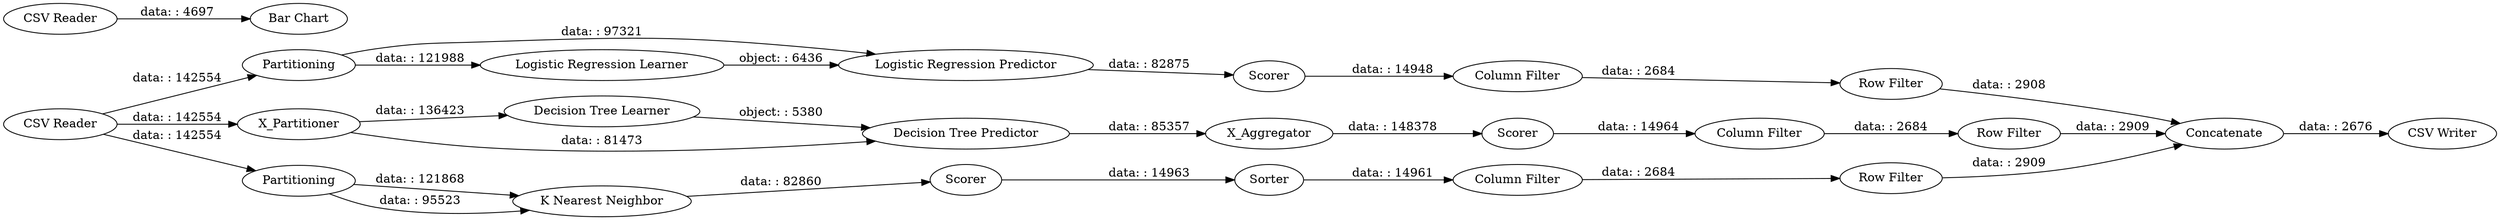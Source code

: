 digraph {
	"-9103288614650413301_41" [label=Partitioning]
	"-9103288614650413301_322" [label="Row Filter"]
	"-9103288614650413301_31" [label="Decision Tree Learner"]
	"-9103288614650413301_323" [label="Row Filter"]
	"-9103288614650413301_6" [label=Scorer]
	"-9103288614650413301_306" [label=X_Partitioner]
	"-9103288614650413301_321" [label="Row Filter"]
	"-9103288614650413301_325" [label="CSV Reader"]
	"-9103288614650413301_1" [label="CSV Reader"]
	"-9103288614650413301_46" [label="K Nearest Neighbor"]
	"-9103288614650413301_4" [label="Logistic Regression Predictor"]
	"-9103288614650413301_32" [label="Decision Tree Predictor"]
	"-9103288614650413301_307" [label=X_Aggregator]
	"-9103288614650413301_324" [label="CSV Writer"]
	"-9103288614650413301_316" [label="Column Filter"]
	"-9103288614650413301_314" [label=Sorter]
	"-9103288614650413301_326" [label="Bar Chart"]
	"-9103288614650413301_2" [label="Logistic Regression Learner"]
	"-9103288614650413301_60" [label=Concatenate]
	"-9103288614650413301_319" [label="Column Filter"]
	"-9103288614650413301_320" [label="Column Filter"]
	"-9103288614650413301_48" [label=Partitioning]
	"-9103288614650413301_49" [label=Scorer]
	"-9103288614650413301_39" [label=Scorer]
	"-9103288614650413301_321" -> "-9103288614650413301_60" [label="data: : 2909"]
	"-9103288614650413301_322" -> "-9103288614650413301_60" [label="data: : 2908"]
	"-9103288614650413301_314" -> "-9103288614650413301_316" [label="data: : 14961"]
	"-9103288614650413301_2" -> "-9103288614650413301_4" [label="object: : 6436"]
	"-9103288614650413301_306" -> "-9103288614650413301_32" [label="data: : 81473"]
	"-9103288614650413301_32" -> "-9103288614650413301_307" [label="data: : 85357"]
	"-9103288614650413301_41" -> "-9103288614650413301_2" [label="data: : 121988"]
	"-9103288614650413301_4" -> "-9103288614650413301_6" [label="data: : 82875"]
	"-9103288614650413301_1" -> "-9103288614650413301_48" [label="data: : 142554"]
	"-9103288614650413301_39" -> "-9103288614650413301_319" [label="data: : 14964"]
	"-9103288614650413301_60" -> "-9103288614650413301_324" [label="data: : 2676"]
	"-9103288614650413301_320" -> "-9103288614650413301_322" [label="data: : 2684"]
	"-9103288614650413301_6" -> "-9103288614650413301_320" [label="data: : 14948"]
	"-9103288614650413301_307" -> "-9103288614650413301_39" [label="data: : 148378"]
	"-9103288614650413301_48" -> "-9103288614650413301_46" [label="data: : 121868"]
	"-9103288614650413301_316" -> "-9103288614650413301_321" [label="data: : 2684"]
	"-9103288614650413301_31" -> "-9103288614650413301_32" [label="object: : 5380"]
	"-9103288614650413301_306" -> "-9103288614650413301_31" [label="data: : 136423"]
	"-9103288614650413301_1" -> "-9103288614650413301_306" [label="data: : 142554"]
	"-9103288614650413301_319" -> "-9103288614650413301_323" [label="data: : 2684"]
	"-9103288614650413301_41" -> "-9103288614650413301_4" [label="data: : 97321"]
	"-9103288614650413301_323" -> "-9103288614650413301_60" [label="data: : 2909"]
	"-9103288614650413301_48" -> "-9103288614650413301_46" [label="data: : 95523"]
	"-9103288614650413301_325" -> "-9103288614650413301_326" [label="data: : 4697"]
	"-9103288614650413301_46" -> "-9103288614650413301_49" [label="data: : 82860"]
	"-9103288614650413301_1" -> "-9103288614650413301_41" [label="data: : 142554"]
	"-9103288614650413301_49" -> "-9103288614650413301_314" [label="data: : 14963"]
	rankdir=LR
}
